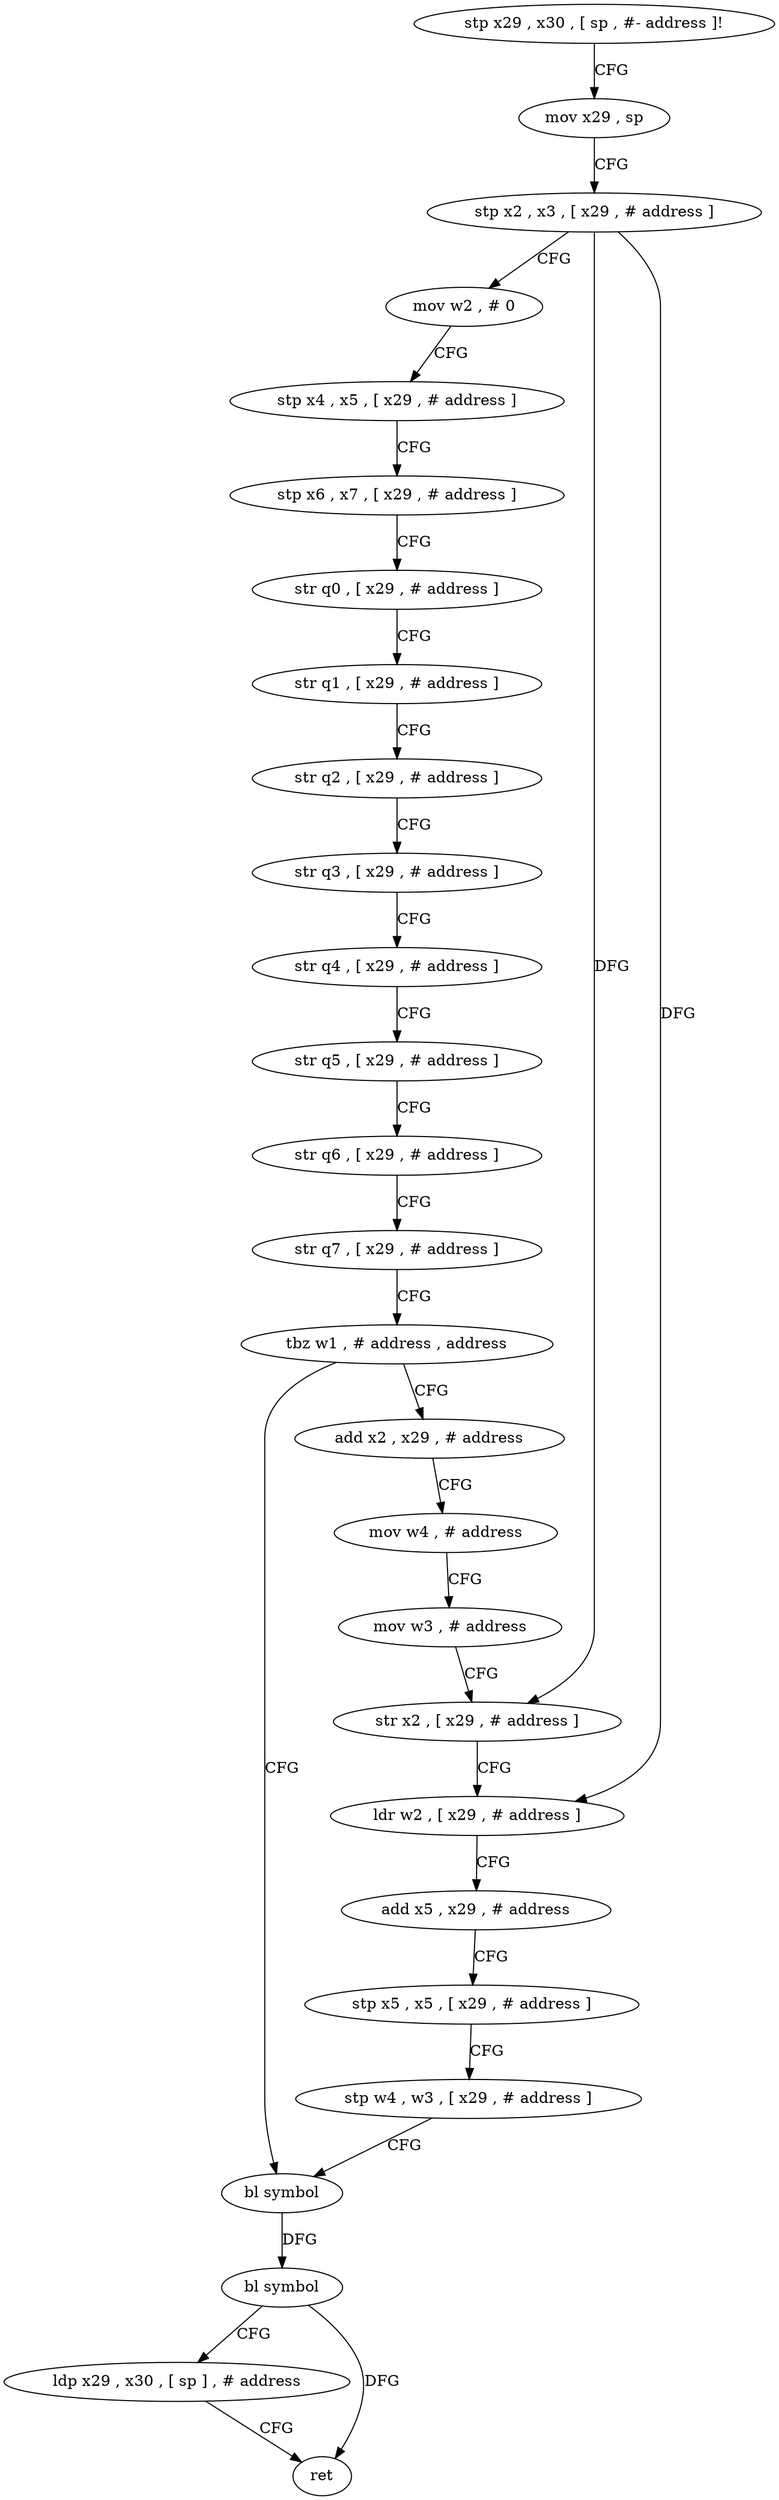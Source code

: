 digraph "func" {
"4272736" [label = "stp x29 , x30 , [ sp , #- address ]!" ]
"4272740" [label = "mov x29 , sp" ]
"4272744" [label = "stp x2 , x3 , [ x29 , # address ]" ]
"4272748" [label = "mov w2 , # 0" ]
"4272752" [label = "stp x4 , x5 , [ x29 , # address ]" ]
"4272756" [label = "stp x6 , x7 , [ x29 , # address ]" ]
"4272760" [label = "str q0 , [ x29 , # address ]" ]
"4272764" [label = "str q1 , [ x29 , # address ]" ]
"4272768" [label = "str q2 , [ x29 , # address ]" ]
"4272772" [label = "str q3 , [ x29 , # address ]" ]
"4272776" [label = "str q4 , [ x29 , # address ]" ]
"4272780" [label = "str q5 , [ x29 , # address ]" ]
"4272784" [label = "str q6 , [ x29 , # address ]" ]
"4272788" [label = "str q7 , [ x29 , # address ]" ]
"4272792" [label = "tbz w1 , # address , address" ]
"4272828" [label = "bl symbol" ]
"4272796" [label = "add x2 , x29 , # address" ]
"4272832" [label = "bl symbol" ]
"4272836" [label = "ldp x29 , x30 , [ sp ] , # address" ]
"4272840" [label = "ret" ]
"4272800" [label = "mov w4 , # address" ]
"4272804" [label = "mov w3 , # address" ]
"4272808" [label = "str x2 , [ x29 , # address ]" ]
"4272812" [label = "ldr w2 , [ x29 , # address ]" ]
"4272816" [label = "add x5 , x29 , # address" ]
"4272820" [label = "stp x5 , x5 , [ x29 , # address ]" ]
"4272824" [label = "stp w4 , w3 , [ x29 , # address ]" ]
"4272736" -> "4272740" [ label = "CFG" ]
"4272740" -> "4272744" [ label = "CFG" ]
"4272744" -> "4272748" [ label = "CFG" ]
"4272744" -> "4272812" [ label = "DFG" ]
"4272744" -> "4272808" [ label = "DFG" ]
"4272748" -> "4272752" [ label = "CFG" ]
"4272752" -> "4272756" [ label = "CFG" ]
"4272756" -> "4272760" [ label = "CFG" ]
"4272760" -> "4272764" [ label = "CFG" ]
"4272764" -> "4272768" [ label = "CFG" ]
"4272768" -> "4272772" [ label = "CFG" ]
"4272772" -> "4272776" [ label = "CFG" ]
"4272776" -> "4272780" [ label = "CFG" ]
"4272780" -> "4272784" [ label = "CFG" ]
"4272784" -> "4272788" [ label = "CFG" ]
"4272788" -> "4272792" [ label = "CFG" ]
"4272792" -> "4272828" [ label = "CFG" ]
"4272792" -> "4272796" [ label = "CFG" ]
"4272828" -> "4272832" [ label = "DFG" ]
"4272796" -> "4272800" [ label = "CFG" ]
"4272832" -> "4272836" [ label = "CFG" ]
"4272832" -> "4272840" [ label = "DFG" ]
"4272836" -> "4272840" [ label = "CFG" ]
"4272800" -> "4272804" [ label = "CFG" ]
"4272804" -> "4272808" [ label = "CFG" ]
"4272808" -> "4272812" [ label = "CFG" ]
"4272812" -> "4272816" [ label = "CFG" ]
"4272816" -> "4272820" [ label = "CFG" ]
"4272820" -> "4272824" [ label = "CFG" ]
"4272824" -> "4272828" [ label = "CFG" ]
}
